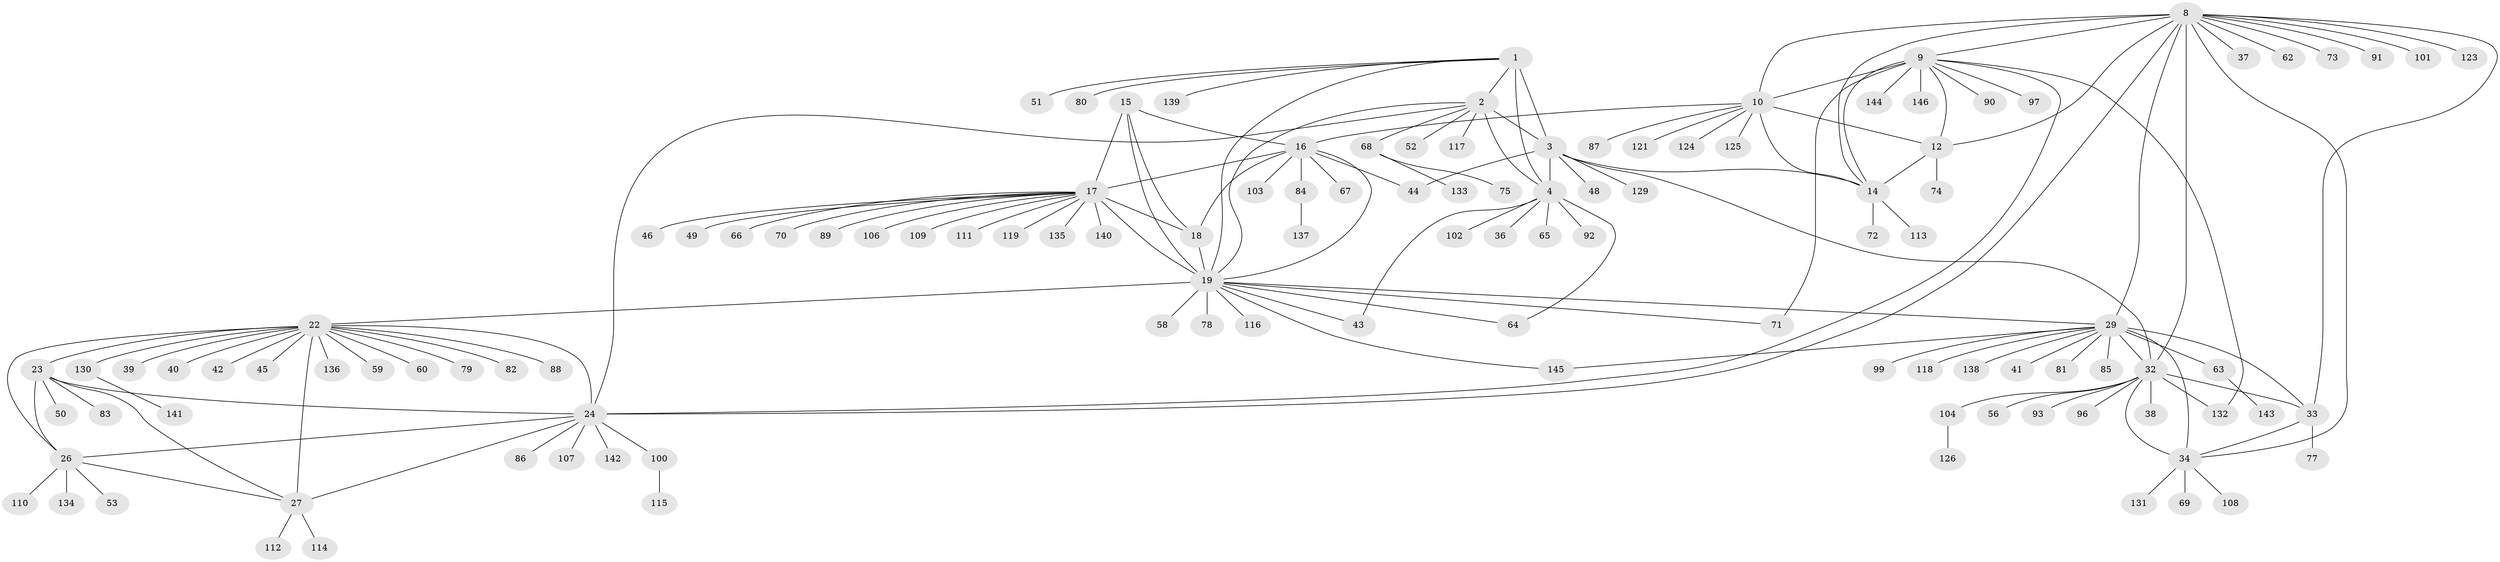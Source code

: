 // Generated by graph-tools (version 1.1) at 2025/24/03/03/25 07:24:10]
// undirected, 120 vertices, 159 edges
graph export_dot {
graph [start="1"]
  node [color=gray90,style=filled];
  1 [super="+6"];
  2 [super="+54"];
  3 [super="+7"];
  4 [super="+5"];
  8 [super="+31"];
  9 [super="+11"];
  10 [super="+13"];
  12 [super="+128"];
  14 [super="+55"];
  15 [super="+61"];
  16 [super="+120"];
  17 [super="+21"];
  18;
  19 [super="+20"];
  22 [super="+28"];
  23;
  24 [super="+25"];
  26;
  27 [super="+98"];
  29 [super="+30"];
  32 [super="+35"];
  33;
  34 [super="+47"];
  36;
  37;
  38 [super="+57"];
  39;
  40;
  41 [super="+95"];
  42;
  43;
  44;
  45;
  46;
  48;
  49;
  50;
  51;
  52;
  53;
  56;
  58;
  59;
  60;
  62;
  63;
  64;
  65;
  66;
  67;
  68;
  69;
  70;
  71;
  72;
  73;
  74;
  75 [super="+76"];
  77;
  78;
  79;
  80;
  81;
  82;
  83;
  84 [super="+94"];
  85;
  86 [super="+105"];
  87;
  88;
  89 [super="+127"];
  90;
  91;
  92;
  93;
  96;
  97;
  99;
  100 [super="+122"];
  101;
  102;
  103;
  104;
  106;
  107;
  108;
  109;
  110;
  111;
  112;
  113;
  114;
  115;
  116;
  117;
  118;
  119;
  121;
  123;
  124;
  125;
  126;
  129;
  130;
  131;
  132;
  133;
  134;
  135;
  136;
  137;
  138;
  139;
  140;
  141;
  142;
  143;
  144;
  145;
  146;
  1 -- 2 [weight=2];
  1 -- 3 [weight=4];
  1 -- 4 [weight=4];
  1 -- 139;
  1 -- 80;
  1 -- 51;
  1 -- 19;
  2 -- 3 [weight=2];
  2 -- 4 [weight=2];
  2 -- 24;
  2 -- 52;
  2 -- 68;
  2 -- 117;
  2 -- 19;
  3 -- 4 [weight=4];
  3 -- 14;
  3 -- 44;
  3 -- 32;
  3 -- 129;
  3 -- 48;
  4 -- 64;
  4 -- 65;
  4 -- 36;
  4 -- 102;
  4 -- 43;
  4 -- 92;
  8 -- 9 [weight=2];
  8 -- 10 [weight=2];
  8 -- 12;
  8 -- 14;
  8 -- 37;
  8 -- 62;
  8 -- 73;
  8 -- 91;
  8 -- 32 [weight=2];
  8 -- 33;
  8 -- 34;
  8 -- 101;
  8 -- 24;
  8 -- 123;
  8 -- 29 [weight=2];
  9 -- 10 [weight=4];
  9 -- 12 [weight=2];
  9 -- 14 [weight=2];
  9 -- 24;
  9 -- 71;
  9 -- 132;
  9 -- 144;
  9 -- 97;
  9 -- 146;
  9 -- 90;
  10 -- 12 [weight=2];
  10 -- 14 [weight=2];
  10 -- 16;
  10 -- 125;
  10 -- 87;
  10 -- 121;
  10 -- 124;
  12 -- 14;
  12 -- 74;
  14 -- 72;
  14 -- 113;
  15 -- 16;
  15 -- 17 [weight=2];
  15 -- 18;
  15 -- 19 [weight=2];
  16 -- 17 [weight=2];
  16 -- 18;
  16 -- 19 [weight=2];
  16 -- 44;
  16 -- 67;
  16 -- 84;
  16 -- 103;
  17 -- 18 [weight=2];
  17 -- 19 [weight=4];
  17 -- 49;
  17 -- 66;
  17 -- 89;
  17 -- 106;
  17 -- 109;
  17 -- 119;
  17 -- 135;
  17 -- 140;
  17 -- 70;
  17 -- 46;
  17 -- 111;
  18 -- 19 [weight=2];
  19 -- 43;
  19 -- 58;
  19 -- 64;
  19 -- 71;
  19 -- 78;
  19 -- 116;
  19 -- 145;
  19 -- 22;
  19 -- 29;
  22 -- 23 [weight=2];
  22 -- 24 [weight=4];
  22 -- 26 [weight=2];
  22 -- 27 [weight=2];
  22 -- 40;
  22 -- 45;
  22 -- 79;
  22 -- 136;
  22 -- 130;
  22 -- 39;
  22 -- 88;
  22 -- 59;
  22 -- 42;
  22 -- 82;
  22 -- 60;
  23 -- 24 [weight=2];
  23 -- 26;
  23 -- 27;
  23 -- 50;
  23 -- 83;
  24 -- 26 [weight=2];
  24 -- 27 [weight=2];
  24 -- 86;
  24 -- 100;
  24 -- 142;
  24 -- 107;
  26 -- 27;
  26 -- 53;
  26 -- 110;
  26 -- 134;
  27 -- 112;
  27 -- 114;
  29 -- 32 [weight=4];
  29 -- 33 [weight=2];
  29 -- 34 [weight=2];
  29 -- 118;
  29 -- 99;
  29 -- 41;
  29 -- 138;
  29 -- 81;
  29 -- 145;
  29 -- 85;
  29 -- 63;
  32 -- 33 [weight=2];
  32 -- 34 [weight=2];
  32 -- 93;
  32 -- 132;
  32 -- 96;
  32 -- 38;
  32 -- 104;
  32 -- 56;
  33 -- 34;
  33 -- 77;
  34 -- 69;
  34 -- 108;
  34 -- 131;
  63 -- 143;
  68 -- 75;
  68 -- 133;
  84 -- 137;
  100 -- 115;
  104 -- 126;
  130 -- 141;
}
